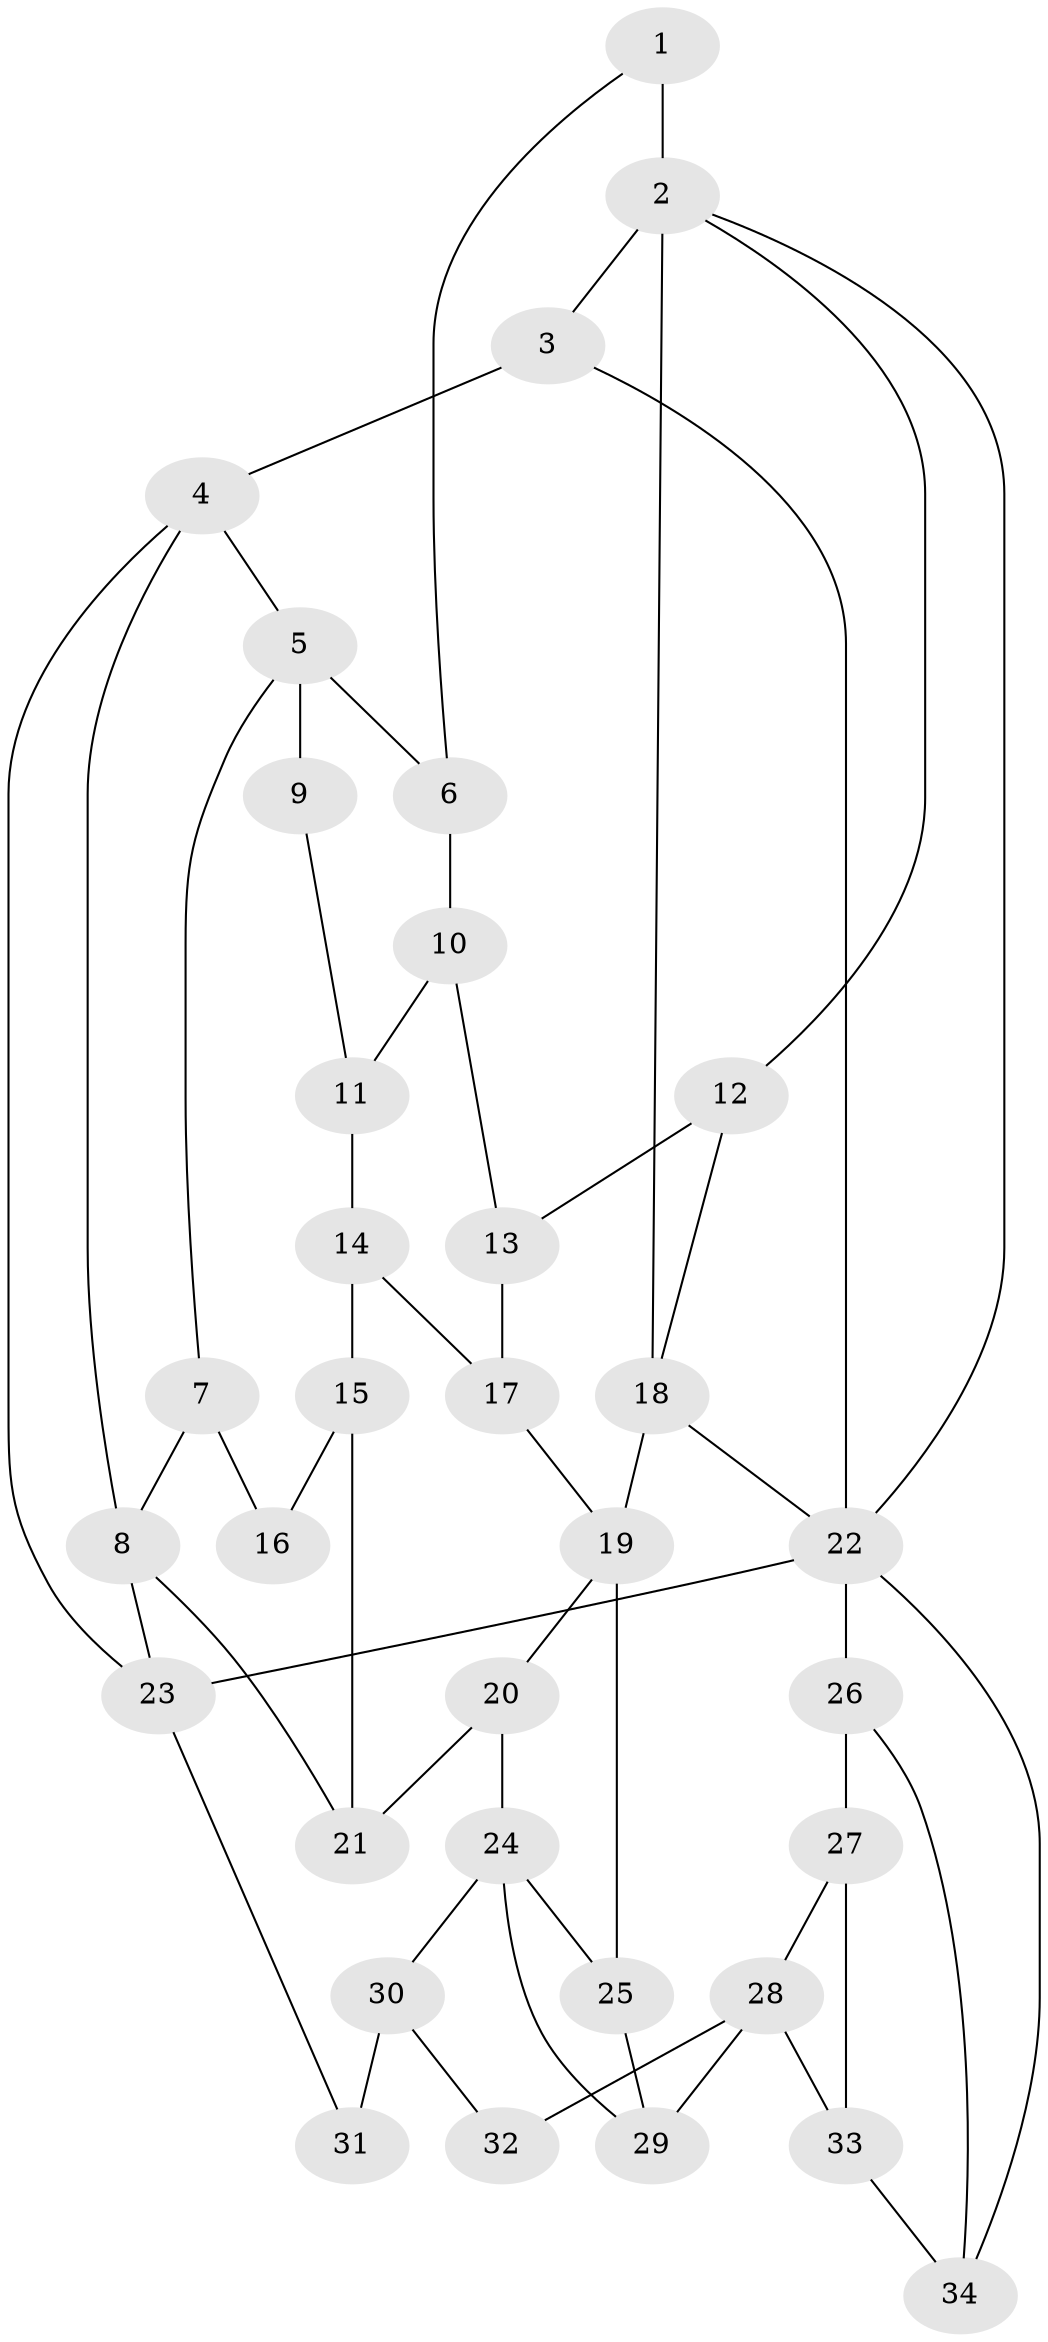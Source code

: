 // original degree distribution, {3: 0.029411764705882353, 5: 0.5, 4: 0.25, 6: 0.22058823529411764}
// Generated by graph-tools (version 1.1) at 2025/38/03/09/25 02:38:28]
// undirected, 34 vertices, 55 edges
graph export_dot {
graph [start="1"]
  node [color=gray90,style=filled];
  1;
  2;
  3;
  4;
  5;
  6;
  7;
  8;
  9;
  10;
  11;
  12;
  13;
  14;
  15;
  16;
  17;
  18;
  19;
  20;
  21;
  22;
  23;
  24;
  25;
  26;
  27;
  28;
  29;
  30;
  31;
  32;
  33;
  34;
  1 -- 2 [weight=2.0];
  1 -- 6 [weight=1.0];
  2 -- 3 [weight=1.0];
  2 -- 12 [weight=1.0];
  2 -- 18 [weight=1.0];
  2 -- 22 [weight=1.0];
  3 -- 4 [weight=1.0];
  3 -- 22 [weight=2.0];
  4 -- 5 [weight=1.0];
  4 -- 8 [weight=1.0];
  4 -- 23 [weight=1.0];
  5 -- 6 [weight=1.0];
  5 -- 7 [weight=1.0];
  5 -- 9 [weight=2.0];
  6 -- 10 [weight=1.0];
  7 -- 8 [weight=2.0];
  7 -- 16 [weight=2.0];
  8 -- 21 [weight=2.0];
  8 -- 23 [weight=1.0];
  9 -- 11 [weight=1.0];
  10 -- 11 [weight=1.0];
  10 -- 13 [weight=1.0];
  11 -- 14 [weight=1.0];
  12 -- 13 [weight=1.0];
  12 -- 18 [weight=1.0];
  13 -- 17 [weight=1.0];
  14 -- 15 [weight=1.0];
  14 -- 17 [weight=1.0];
  15 -- 16 [weight=1.0];
  15 -- 21 [weight=1.0];
  17 -- 19 [weight=1.0];
  18 -- 19 [weight=2.0];
  18 -- 22 [weight=1.0];
  19 -- 20 [weight=1.0];
  19 -- 25 [weight=1.0];
  20 -- 21 [weight=2.0];
  20 -- 24 [weight=2.0];
  22 -- 23 [weight=1.0];
  22 -- 26 [weight=1.0];
  22 -- 34 [weight=1.0];
  23 -- 31 [weight=1.0];
  24 -- 25 [weight=1.0];
  24 -- 29 [weight=1.0];
  24 -- 30 [weight=2.0];
  25 -- 29 [weight=1.0];
  26 -- 27 [weight=1.0];
  26 -- 34 [weight=1.0];
  27 -- 28 [weight=1.0];
  27 -- 33 [weight=1.0];
  28 -- 29 [weight=1.0];
  28 -- 32 [weight=2.0];
  28 -- 33 [weight=1.0];
  30 -- 31 [weight=2.0];
  30 -- 32 [weight=2.0];
  33 -- 34 [weight=1.0];
}
